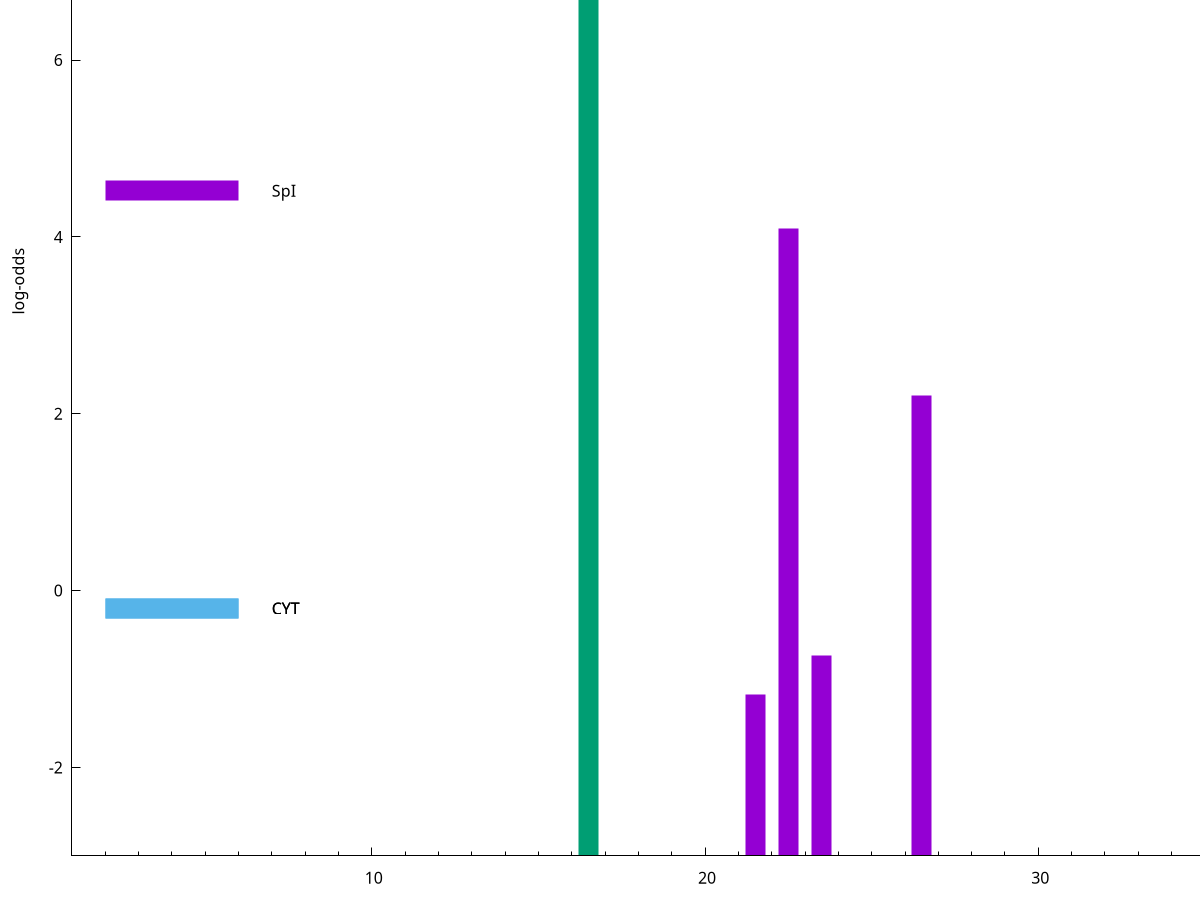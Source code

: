 set title "LipoP predictions for SRR5666568.gff"
set size 2., 1.4
set xrange [1:70] 
set mxtics 10
set yrange [-3:10]
set y2range [0:13]
set ylabel "log-odds"
set term postscript eps color solid "Helvetica" 30
set output "SRR5666568.gff440.eps"
set arrow from 2,7.75439 to 6,7.75439 nohead lt 2 lw 20
set label "SpII" at 7,7.75439
set arrow from 2,4.52179 to 6,4.52179 nohead lt 1 lw 20
set label "SpI" at 7,4.52179
set arrow from 2,-0.200913 to 6,-0.200913 nohead lt 3 lw 20
set label "CYT" at 7,-0.200913
set arrow from 2,-0.200913 to 6,-0.200913 nohead lt 3 lw 20
set label "CYT" at 7,-0.200913
set arrow from 2,7.75439 to 6,7.75439 nohead lt 2 lw 20
set label "SpII" at 7,7.75439
# NOTE: The scores below are the log-odds scores with the threshold
# NOTE: subtracted (a hack to make gnuplot make the histogram all
# NOTE: look nice).
plot "-" axes x1y2 title "" with impulses lt 2 lw 20, "-" axes x1y2 title "" with impulses lt 1 lw 20
16.500000 10.754390
e
22.500000 7.100280
26.500000 5.205270
23.500000 2.267691
21.500000 1.822780
e
exit
